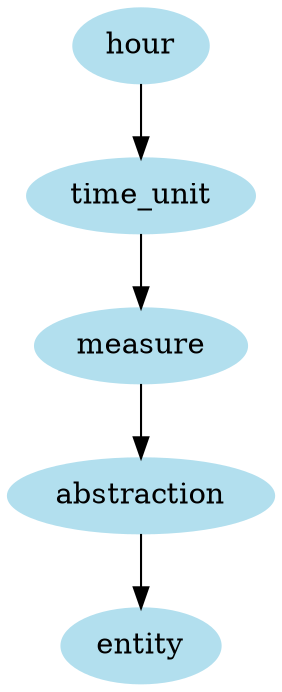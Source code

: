 digraph unix {
	node [color=lightblue2 style=filled]
	size="6,6"
	hour -> time_unit
	time_unit -> measure
	measure -> abstraction
	abstraction -> entity
}
